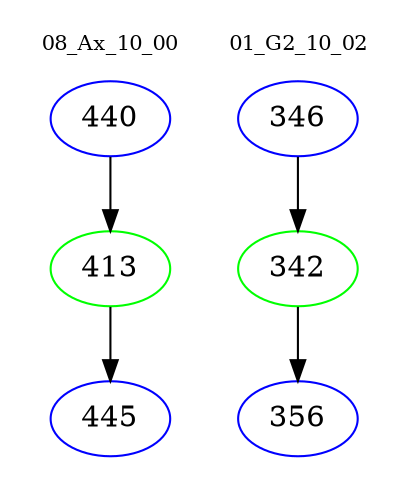 digraph{
subgraph cluster_0 {
color = white
label = "08_Ax_10_00";
fontsize=10;
T0_440 [label="440", color="blue"]
T0_440 -> T0_413 [color="black"]
T0_413 [label="413", color="green"]
T0_413 -> T0_445 [color="black"]
T0_445 [label="445", color="blue"]
}
subgraph cluster_1 {
color = white
label = "01_G2_10_02";
fontsize=10;
T1_346 [label="346", color="blue"]
T1_346 -> T1_342 [color="black"]
T1_342 [label="342", color="green"]
T1_342 -> T1_356 [color="black"]
T1_356 [label="356", color="blue"]
}
}
